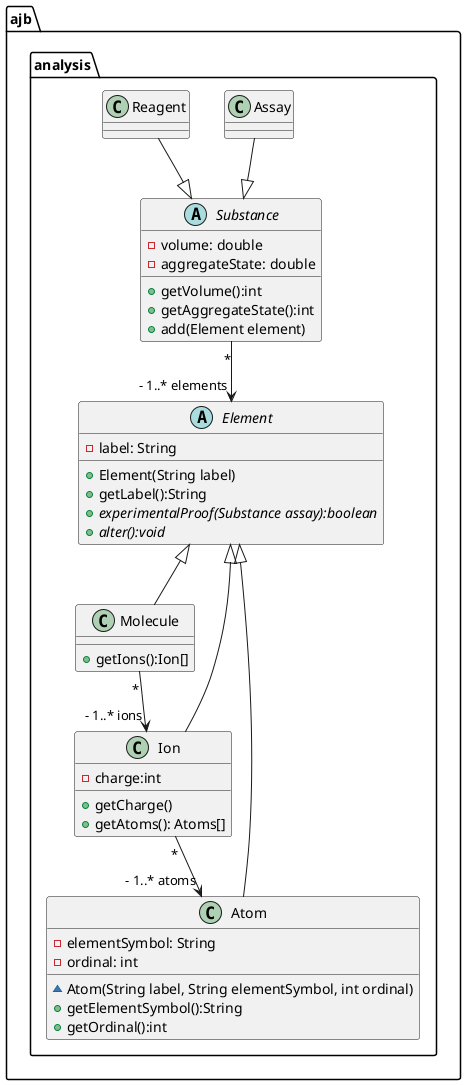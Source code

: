 @startuml

namespace ajb{
    namespace analysis{
        abstract class Element{
            -label: String
            +Element(String label)
            +getLabel():String
            +{abstract} experimentalProof(Substance assay):boolean
            +{abstract} alter():void
        }

        class Molecule extends Element{
            +getIons():Ion[]
        }
        Molecule "*" --> "- 1..* ions" Ion

        class Ion extends Element{
            -charge:int
            +getCharge()
            +getAtoms(): Atoms[]
        }
        Ion "*" --> "- 1..* atoms" Atom

        class Atom extends Element{
            -elementSymbol: String
            -ordinal: int
            ~Atom(String label, String elementSymbol, int ordinal)
            +getElementSymbol():String
            +getOrdinal():int
        }

        abstract class Substance {
            -volume: double
            -aggregateState: double
            +getVolume():int
            +getAggregateState():int
            +add(Element element)
        }
        Substance " *" --> "- 1..* elements" Element

        class Assay{
        }
        Assay -down-|> Substance

        class Reagent{
        }
        Reagent -down-|> Substance
    }
}

@enduml